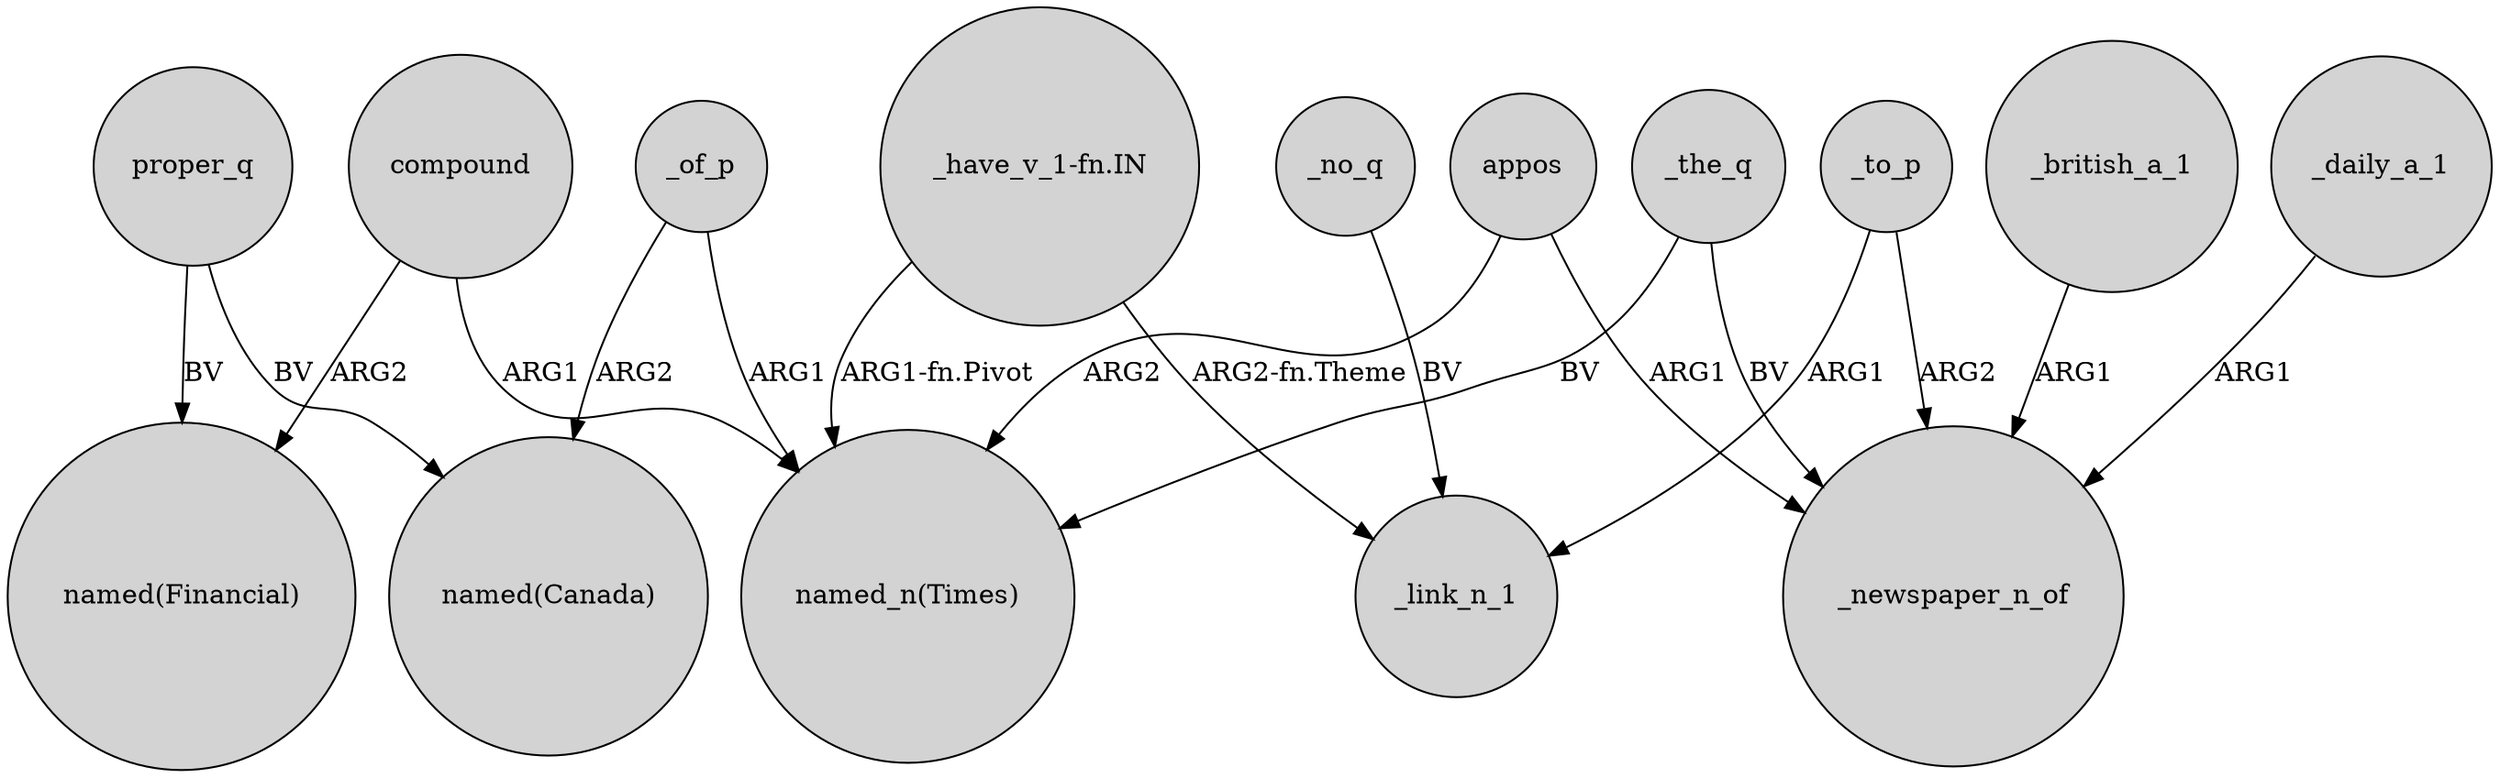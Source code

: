 digraph {
	node [shape=circle style=filled]
	_the_q -> "named_n(Times)" [label=BV]
	_no_q -> _link_n_1 [label=BV]
	_to_p -> _newspaper_n_of [label=ARG2]
	_of_p -> "named_n(Times)" [label=ARG1]
	"_have_v_1-fn.IN" -> _link_n_1 [label="ARG2-fn.Theme"]
	_the_q -> _newspaper_n_of [label=BV]
	_of_p -> "named(Canada)" [label=ARG2]
	proper_q -> "named(Canada)" [label=BV]
	"_have_v_1-fn.IN" -> "named_n(Times)" [label="ARG1-fn.Pivot"]
	appos -> "named_n(Times)" [label=ARG2]
	_british_a_1 -> _newspaper_n_of [label=ARG1]
	appos -> _newspaper_n_of [label=ARG1]
	_daily_a_1 -> _newspaper_n_of [label=ARG1]
	compound -> "named_n(Times)" [label=ARG1]
	compound -> "named(Financial)" [label=ARG2]
	_to_p -> _link_n_1 [label=ARG1]
	proper_q -> "named(Financial)" [label=BV]
}
